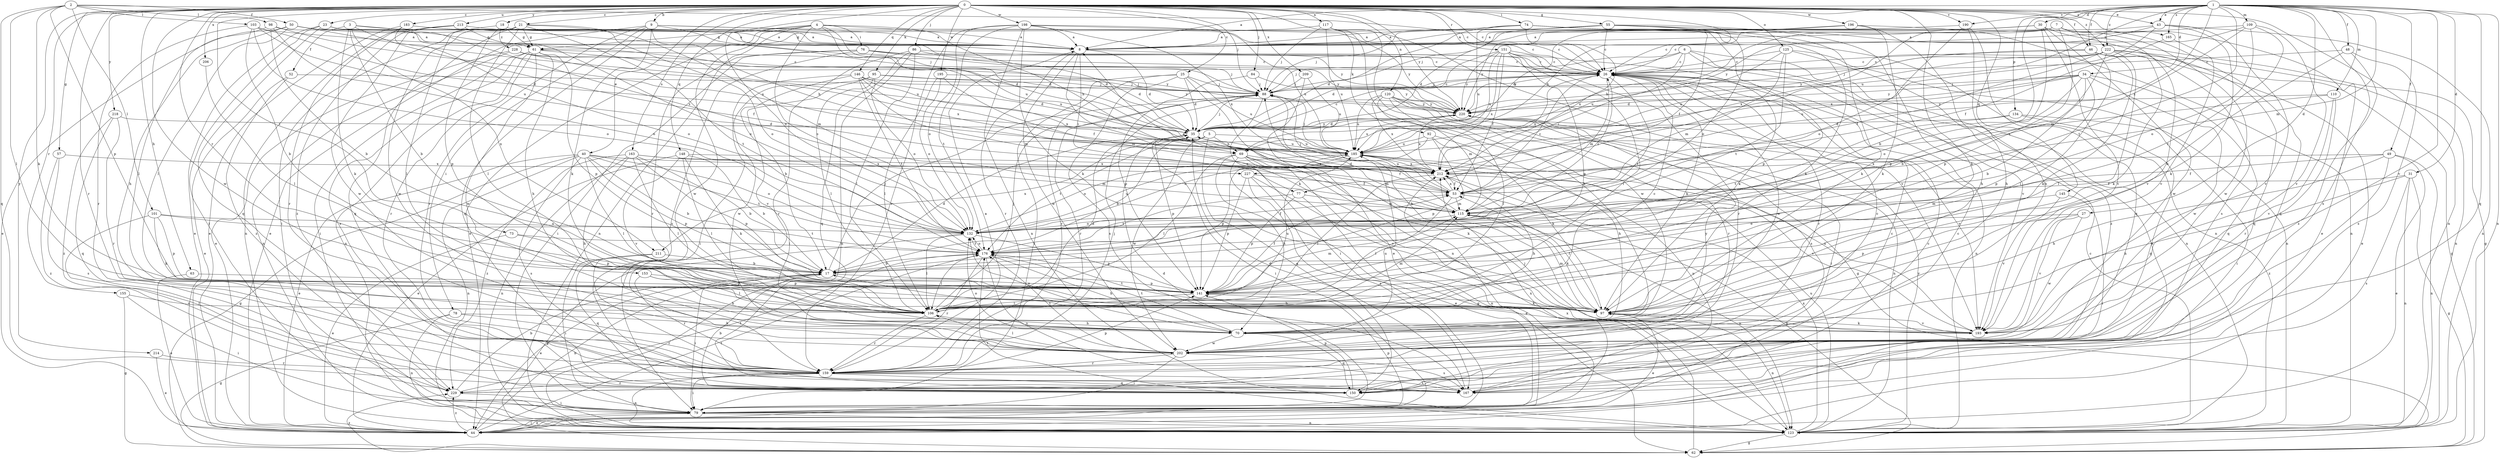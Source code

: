 strict digraph  {
0;
1;
2;
3;
4;
5;
6;
7;
8;
9;
17;
18;
21;
23;
25;
26;
27;
30;
31;
34;
35;
40;
43;
44;
46;
48;
49;
50;
52;
53;
55;
57;
61;
62;
63;
69;
70;
73;
74;
76;
77;
78;
79;
84;
86;
88;
92;
95;
97;
98;
101;
103;
106;
109;
110;
115;
117;
120;
123;
125;
132;
134;
141;
145;
146;
148;
150;
151;
153;
155;
159;
163;
165;
167;
176;
183;
185;
190;
193;
195;
196;
198;
202;
206;
209;
211;
212;
213;
214;
218;
220;
222;
227;
228;
229;
0 -> 9  [label=b];
0 -> 18  [label=c];
0 -> 21  [label=c];
0 -> 23  [label=c];
0 -> 25  [label=c];
0 -> 26  [label=c];
0 -> 40  [label=e];
0 -> 43  [label=e];
0 -> 46  [label=f];
0 -> 55  [label=g];
0 -> 57  [label=g];
0 -> 63  [label=h];
0 -> 69  [label=h];
0 -> 73  [label=i];
0 -> 74  [label=i];
0 -> 84  [label=j];
0 -> 86  [label=j];
0 -> 88  [label=j];
0 -> 92  [label=k];
0 -> 95  [label=k];
0 -> 97  [label=k];
0 -> 117  [label=n];
0 -> 120  [label=n];
0 -> 123  [label=n];
0 -> 125  [label=o];
0 -> 132  [label=o];
0 -> 145  [label=q];
0 -> 146  [label=q];
0 -> 148  [label=q];
0 -> 151  [label=r];
0 -> 153  [label=r];
0 -> 155  [label=r];
0 -> 159  [label=r];
0 -> 163  [label=s];
0 -> 165  [label=s];
0 -> 183  [label=u];
0 -> 190  [label=v];
0 -> 195  [label=w];
0 -> 196  [label=w];
0 -> 198  [label=w];
0 -> 202  [label=w];
0 -> 206  [label=x];
0 -> 209  [label=x];
0 -> 213  [label=y];
0 -> 214  [label=y];
0 -> 218  [label=y];
0 -> 220  [label=y];
0 -> 222  [label=z];
1 -> 8  [label=a];
1 -> 17  [label=b];
1 -> 27  [label=d];
1 -> 30  [label=d];
1 -> 31  [label=d];
1 -> 34  [label=d];
1 -> 43  [label=e];
1 -> 46  [label=f];
1 -> 48  [label=f];
1 -> 49  [label=f];
1 -> 109  [label=m];
1 -> 110  [label=m];
1 -> 115  [label=m];
1 -> 123  [label=n];
1 -> 134  [label=p];
1 -> 150  [label=q];
1 -> 165  [label=s];
1 -> 167  [label=s];
1 -> 176  [label=t];
1 -> 185  [label=u];
1 -> 190  [label=v];
1 -> 193  [label=v];
1 -> 222  [label=z];
1 -> 227  [label=z];
2 -> 26  [label=c];
2 -> 50  [label=f];
2 -> 97  [label=k];
2 -> 98  [label=l];
2 -> 101  [label=l];
2 -> 103  [label=l];
2 -> 106  [label=l];
2 -> 141  [label=p];
2 -> 150  [label=q];
3 -> 8  [label=a];
3 -> 17  [label=b];
3 -> 52  [label=f];
3 -> 53  [label=f];
3 -> 97  [label=k];
3 -> 211  [label=x];
3 -> 227  [label=z];
4 -> 8  [label=a];
4 -> 35  [label=d];
4 -> 44  [label=e];
4 -> 61  [label=g];
4 -> 69  [label=h];
4 -> 76  [label=i];
4 -> 123  [label=n];
4 -> 132  [label=o];
4 -> 185  [label=u];
4 -> 202  [label=w];
5 -> 17  [label=b];
5 -> 69  [label=h];
5 -> 150  [label=q];
5 -> 176  [label=t];
5 -> 185  [label=u];
5 -> 202  [label=w];
5 -> 211  [label=x];
6 -> 26  [label=c];
6 -> 44  [label=e];
6 -> 77  [label=i];
6 -> 88  [label=j];
6 -> 123  [label=n];
6 -> 193  [label=v];
6 -> 220  [label=y];
7 -> 8  [label=a];
7 -> 69  [label=h];
7 -> 141  [label=p];
7 -> 150  [label=q];
7 -> 193  [label=v];
7 -> 202  [label=w];
7 -> 212  [label=x];
7 -> 220  [label=y];
8 -> 26  [label=c];
8 -> 35  [label=d];
8 -> 77  [label=i];
8 -> 97  [label=k];
8 -> 159  [label=r];
8 -> 202  [label=w];
9 -> 8  [label=a];
9 -> 26  [label=c];
9 -> 35  [label=d];
9 -> 44  [label=e];
9 -> 69  [label=h];
9 -> 78  [label=i];
9 -> 97  [label=k];
9 -> 150  [label=q];
9 -> 159  [label=r];
17 -> 35  [label=d];
17 -> 44  [label=e];
17 -> 79  [label=i];
17 -> 88  [label=j];
17 -> 141  [label=p];
18 -> 26  [label=c];
18 -> 61  [label=g];
18 -> 106  [label=l];
18 -> 141  [label=p];
18 -> 228  [label=z];
21 -> 61  [label=g];
21 -> 79  [label=i];
21 -> 106  [label=l];
21 -> 115  [label=m];
21 -> 132  [label=o];
21 -> 150  [label=q];
21 -> 176  [label=t];
21 -> 202  [label=w];
23 -> 44  [label=e];
23 -> 61  [label=g];
23 -> 79  [label=i];
23 -> 150  [label=q];
23 -> 220  [label=y];
25 -> 35  [label=d];
25 -> 79  [label=i];
25 -> 88  [label=j];
25 -> 123  [label=n];
25 -> 159  [label=r];
25 -> 167  [label=s];
25 -> 185  [label=u];
26 -> 88  [label=j];
26 -> 97  [label=k];
26 -> 115  [label=m];
26 -> 123  [label=n];
26 -> 159  [label=r];
26 -> 176  [label=t];
26 -> 202  [label=w];
26 -> 212  [label=x];
27 -> 132  [label=o];
27 -> 141  [label=p];
27 -> 193  [label=v];
27 -> 202  [label=w];
30 -> 35  [label=d];
30 -> 44  [label=e];
30 -> 61  [label=g];
30 -> 88  [label=j];
30 -> 141  [label=p];
30 -> 167  [label=s];
30 -> 193  [label=v];
30 -> 202  [label=w];
31 -> 53  [label=f];
31 -> 62  [label=g];
31 -> 70  [label=h];
31 -> 123  [label=n];
31 -> 167  [label=s];
34 -> 17  [label=b];
34 -> 35  [label=d];
34 -> 88  [label=j];
34 -> 132  [label=o];
34 -> 141  [label=p];
34 -> 150  [label=q];
34 -> 185  [label=u];
34 -> 202  [label=w];
34 -> 220  [label=y];
35 -> 26  [label=c];
35 -> 79  [label=i];
35 -> 88  [label=j];
35 -> 141  [label=p];
35 -> 185  [label=u];
35 -> 220  [label=y];
40 -> 17  [label=b];
40 -> 44  [label=e];
40 -> 62  [label=g];
40 -> 106  [label=l];
40 -> 123  [label=n];
40 -> 132  [label=o];
40 -> 141  [label=p];
40 -> 167  [label=s];
40 -> 176  [label=t];
40 -> 212  [label=x];
43 -> 8  [label=a];
43 -> 97  [label=k];
43 -> 123  [label=n];
43 -> 193  [label=v];
43 -> 212  [label=x];
43 -> 220  [label=y];
44 -> 17  [label=b];
44 -> 79  [label=i];
44 -> 176  [label=t];
44 -> 229  [label=z];
46 -> 26  [label=c];
46 -> 44  [label=e];
46 -> 62  [label=g];
46 -> 97  [label=k];
46 -> 106  [label=l];
46 -> 220  [label=y];
48 -> 17  [label=b];
48 -> 26  [label=c];
48 -> 167  [label=s];
48 -> 229  [label=z];
49 -> 44  [label=e];
49 -> 53  [label=f];
49 -> 70  [label=h];
49 -> 123  [label=n];
49 -> 212  [label=x];
49 -> 229  [label=z];
50 -> 8  [label=a];
50 -> 35  [label=d];
50 -> 44  [label=e];
50 -> 70  [label=h];
50 -> 88  [label=j];
50 -> 106  [label=l];
50 -> 185  [label=u];
52 -> 44  [label=e];
52 -> 88  [label=j];
52 -> 229  [label=z];
53 -> 26  [label=c];
53 -> 35  [label=d];
53 -> 62  [label=g];
53 -> 88  [label=j];
53 -> 106  [label=l];
53 -> 115  [label=m];
53 -> 212  [label=x];
55 -> 8  [label=a];
55 -> 26  [label=c];
55 -> 35  [label=d];
55 -> 62  [label=g];
55 -> 70  [label=h];
55 -> 88  [label=j];
55 -> 97  [label=k];
55 -> 132  [label=o];
57 -> 167  [label=s];
57 -> 212  [label=x];
57 -> 229  [label=z];
61 -> 26  [label=c];
61 -> 70  [label=h];
61 -> 79  [label=i];
61 -> 123  [label=n];
61 -> 141  [label=p];
61 -> 159  [label=r];
61 -> 167  [label=s];
61 -> 185  [label=u];
61 -> 202  [label=w];
62 -> 212  [label=x];
62 -> 229  [label=z];
63 -> 44  [label=e];
63 -> 141  [label=p];
69 -> 53  [label=f];
69 -> 62  [label=g];
69 -> 70  [label=h];
69 -> 97  [label=k];
69 -> 106  [label=l];
69 -> 115  [label=m];
69 -> 193  [label=v];
69 -> 212  [label=x];
70 -> 132  [label=o];
70 -> 150  [label=q];
70 -> 176  [label=t];
70 -> 202  [label=w];
73 -> 44  [label=e];
73 -> 141  [label=p];
73 -> 176  [label=t];
74 -> 8  [label=a];
74 -> 35  [label=d];
74 -> 53  [label=f];
74 -> 97  [label=k];
74 -> 123  [label=n];
74 -> 141  [label=p];
74 -> 185  [label=u];
74 -> 212  [label=x];
76 -> 26  [label=c];
76 -> 79  [label=i];
76 -> 88  [label=j];
76 -> 159  [label=r];
76 -> 167  [label=s];
76 -> 220  [label=y];
77 -> 44  [label=e];
77 -> 115  [label=m];
77 -> 141  [label=p];
77 -> 176  [label=t];
78 -> 62  [label=g];
78 -> 70  [label=h];
78 -> 123  [label=n];
78 -> 159  [label=r];
79 -> 26  [label=c];
79 -> 35  [label=d];
79 -> 44  [label=e];
79 -> 123  [label=n];
79 -> 141  [label=p];
79 -> 212  [label=x];
84 -> 88  [label=j];
84 -> 141  [label=p];
84 -> 220  [label=y];
86 -> 26  [label=c];
86 -> 35  [label=d];
86 -> 106  [label=l];
86 -> 123  [label=n];
86 -> 150  [label=q];
86 -> 159  [label=r];
88 -> 26  [label=c];
88 -> 79  [label=i];
88 -> 97  [label=k];
88 -> 159  [label=r];
88 -> 220  [label=y];
92 -> 70  [label=h];
92 -> 97  [label=k];
92 -> 132  [label=o];
92 -> 141  [label=p];
92 -> 185  [label=u];
95 -> 88  [label=j];
95 -> 106  [label=l];
95 -> 132  [label=o];
95 -> 193  [label=v];
95 -> 202  [label=w];
95 -> 220  [label=y];
97 -> 44  [label=e];
97 -> 53  [label=f];
97 -> 115  [label=m];
97 -> 123  [label=n];
97 -> 176  [label=t];
97 -> 193  [label=v];
98 -> 8  [label=a];
98 -> 17  [label=b];
98 -> 106  [label=l];
98 -> 132  [label=o];
98 -> 185  [label=u];
101 -> 97  [label=k];
101 -> 132  [label=o];
101 -> 141  [label=p];
101 -> 176  [label=t];
101 -> 229  [label=z];
103 -> 8  [label=a];
103 -> 17  [label=b];
103 -> 35  [label=d];
103 -> 132  [label=o];
103 -> 159  [label=r];
103 -> 185  [label=u];
106 -> 26  [label=c];
106 -> 35  [label=d];
106 -> 70  [label=h];
106 -> 88  [label=j];
106 -> 115  [label=m];
106 -> 159  [label=r];
106 -> 185  [label=u];
109 -> 8  [label=a];
109 -> 26  [label=c];
109 -> 115  [label=m];
109 -> 132  [label=o];
109 -> 176  [label=t];
109 -> 193  [label=v];
110 -> 159  [label=r];
110 -> 193  [label=v];
110 -> 212  [label=x];
110 -> 220  [label=y];
115 -> 8  [label=a];
115 -> 26  [label=c];
115 -> 97  [label=k];
115 -> 123  [label=n];
115 -> 132  [label=o];
117 -> 8  [label=a];
117 -> 70  [label=h];
117 -> 88  [label=j];
117 -> 185  [label=u];
117 -> 193  [label=v];
117 -> 202  [label=w];
120 -> 62  [label=g];
120 -> 106  [label=l];
120 -> 115  [label=m];
120 -> 159  [label=r];
120 -> 167  [label=s];
120 -> 185  [label=u];
120 -> 212  [label=x];
120 -> 220  [label=y];
123 -> 26  [label=c];
123 -> 62  [label=g];
123 -> 88  [label=j];
123 -> 176  [label=t];
123 -> 185  [label=u];
123 -> 212  [label=x];
123 -> 220  [label=y];
125 -> 26  [label=c];
125 -> 115  [label=m];
125 -> 123  [label=n];
125 -> 176  [label=t];
125 -> 185  [label=u];
125 -> 229  [label=z];
132 -> 53  [label=f];
132 -> 62  [label=g];
132 -> 106  [label=l];
132 -> 141  [label=p];
132 -> 176  [label=t];
132 -> 185  [label=u];
134 -> 35  [label=d];
134 -> 79  [label=i];
134 -> 150  [label=q];
134 -> 176  [label=t];
141 -> 53  [label=f];
141 -> 97  [label=k];
141 -> 106  [label=l];
141 -> 115  [label=m];
145 -> 79  [label=i];
145 -> 115  [label=m];
145 -> 193  [label=v];
146 -> 17  [label=b];
146 -> 35  [label=d];
146 -> 53  [label=f];
146 -> 79  [label=i];
146 -> 88  [label=j];
146 -> 115  [label=m];
146 -> 176  [label=t];
146 -> 212  [label=x];
148 -> 17  [label=b];
148 -> 44  [label=e];
148 -> 97  [label=k];
148 -> 106  [label=l];
148 -> 193  [label=v];
148 -> 212  [label=x];
150 -> 17  [label=b];
150 -> 26  [label=c];
150 -> 141  [label=p];
151 -> 26  [label=c];
151 -> 35  [label=d];
151 -> 53  [label=f];
151 -> 97  [label=k];
151 -> 106  [label=l];
151 -> 141  [label=p];
151 -> 159  [label=r];
151 -> 185  [label=u];
151 -> 212  [label=x];
151 -> 220  [label=y];
153 -> 70  [label=h];
153 -> 106  [label=l];
153 -> 141  [label=p];
153 -> 159  [label=r];
155 -> 62  [label=g];
155 -> 79  [label=i];
155 -> 106  [label=l];
159 -> 8  [label=a];
159 -> 79  [label=i];
159 -> 88  [label=j];
159 -> 123  [label=n];
159 -> 141  [label=p];
159 -> 150  [label=q];
159 -> 167  [label=s];
159 -> 229  [label=z];
163 -> 17  [label=b];
163 -> 70  [label=h];
163 -> 106  [label=l];
163 -> 115  [label=m];
163 -> 123  [label=n];
163 -> 141  [label=p];
163 -> 212  [label=x];
163 -> 229  [label=z];
165 -> 53  [label=f];
165 -> 193  [label=v];
167 -> 26  [label=c];
167 -> 35  [label=d];
167 -> 185  [label=u];
176 -> 17  [label=b];
176 -> 70  [label=h];
176 -> 106  [label=l];
176 -> 132  [label=o];
176 -> 159  [label=r];
176 -> 167  [label=s];
183 -> 8  [label=a];
183 -> 26  [label=c];
183 -> 44  [label=e];
183 -> 132  [label=o];
183 -> 159  [label=r];
185 -> 88  [label=j];
185 -> 132  [label=o];
185 -> 141  [label=p];
185 -> 212  [label=x];
190 -> 8  [label=a];
190 -> 70  [label=h];
190 -> 132  [label=o];
190 -> 150  [label=q];
193 -> 17  [label=b];
193 -> 97  [label=k];
193 -> 185  [label=u];
195 -> 88  [label=j];
195 -> 106  [label=l];
195 -> 115  [label=m];
195 -> 132  [label=o];
196 -> 8  [label=a];
196 -> 26  [label=c];
196 -> 70  [label=h];
196 -> 97  [label=k];
196 -> 123  [label=n];
198 -> 8  [label=a];
198 -> 97  [label=k];
198 -> 123  [label=n];
198 -> 132  [label=o];
198 -> 159  [label=r];
198 -> 176  [label=t];
198 -> 185  [label=u];
198 -> 212  [label=x];
198 -> 220  [label=y];
202 -> 26  [label=c];
202 -> 79  [label=i];
202 -> 106  [label=l];
202 -> 132  [label=o];
202 -> 159  [label=r];
202 -> 167  [label=s];
202 -> 176  [label=t];
202 -> 185  [label=u];
202 -> 220  [label=y];
206 -> 106  [label=l];
209 -> 44  [label=e];
209 -> 88  [label=j];
209 -> 185  [label=u];
211 -> 17  [label=b];
211 -> 79  [label=i];
211 -> 150  [label=q];
212 -> 53  [label=f];
212 -> 70  [label=h];
212 -> 106  [label=l];
212 -> 185  [label=u];
212 -> 193  [label=v];
213 -> 8  [label=a];
213 -> 123  [label=n];
213 -> 132  [label=o];
213 -> 202  [label=w];
213 -> 229  [label=z];
214 -> 44  [label=e];
214 -> 159  [label=r];
218 -> 35  [label=d];
218 -> 150  [label=q];
218 -> 159  [label=r];
218 -> 229  [label=z];
220 -> 35  [label=d];
220 -> 79  [label=i];
220 -> 123  [label=n];
220 -> 185  [label=u];
220 -> 193  [label=v];
220 -> 212  [label=x];
222 -> 17  [label=b];
222 -> 26  [label=c];
222 -> 53  [label=f];
222 -> 88  [label=j];
222 -> 97  [label=k];
222 -> 106  [label=l];
222 -> 123  [label=n];
222 -> 150  [label=q];
222 -> 185  [label=u];
227 -> 44  [label=e];
227 -> 53  [label=f];
227 -> 123  [label=n];
227 -> 141  [label=p];
227 -> 167  [label=s];
228 -> 26  [label=c];
228 -> 44  [label=e];
228 -> 123  [label=n];
228 -> 212  [label=x];
228 -> 220  [label=y];
229 -> 17  [label=b];
229 -> 79  [label=i];
229 -> 176  [label=t];
}
